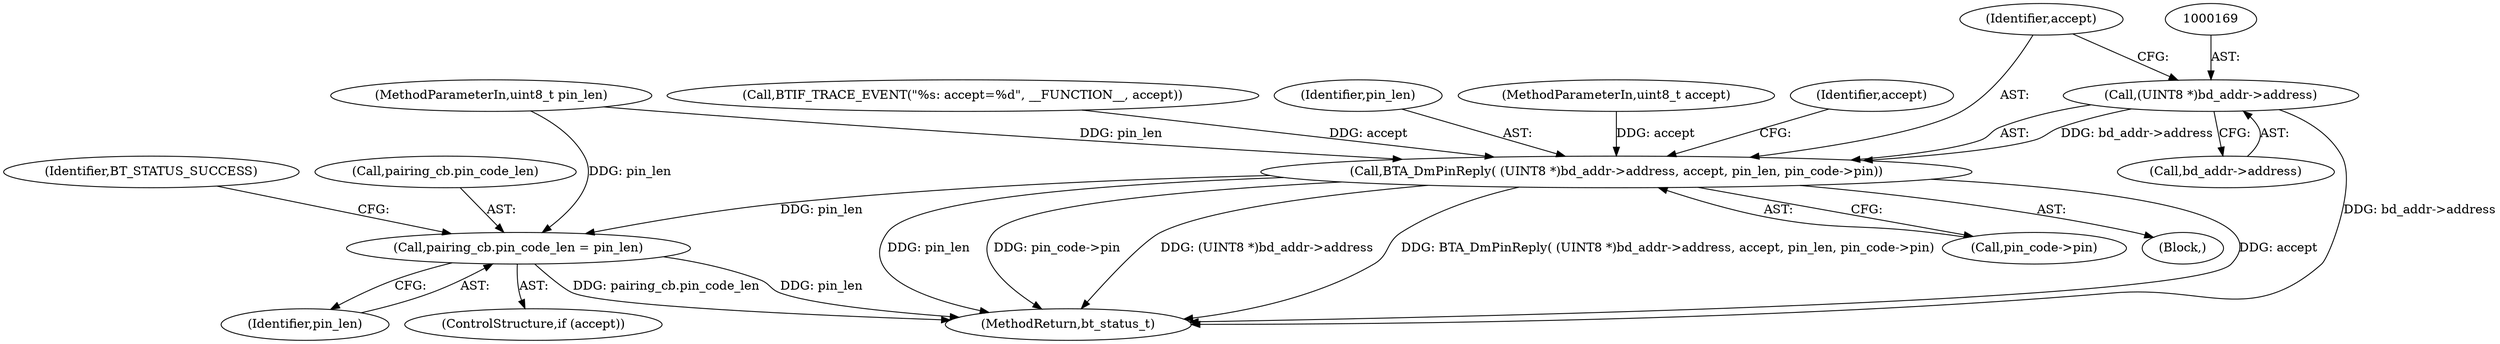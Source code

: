 digraph "0_Android_9b534de2aca5d790c2a1c4d76b545f16137d95dd@pointer" {
"1000168" [label="(Call,(UINT8 *)bd_addr->address)"];
"1000167" [label="(Call,BTA_DmPinReply( (UINT8 *)bd_addr->address, accept, pin_len, pin_code->pin))"];
"1000180" [label="(Call,pairing_cb.pin_code_len = pin_len)"];
"1000103" [label="(MethodParameterIn,uint8_t pin_len)"];
"1000178" [label="(ControlStructure,if (accept))"];
"1000173" [label="(Identifier,accept)"];
"1000180" [label="(Call,pairing_cb.pin_code_len = pin_len)"];
"1000170" [label="(Call,bd_addr->address)"];
"1000166" [label="(Block,)"];
"1000167" [label="(Call,BTA_DmPinReply( (UINT8 *)bd_addr->address, accept, pin_len, pin_code->pin))"];
"1000102" [label="(MethodParameterIn,uint8_t accept)"];
"1000184" [label="(Identifier,pin_len)"];
"1000175" [label="(Call,pin_code->pin)"];
"1000181" [label="(Call,pairing_cb.pin_code_len)"];
"1000187" [label="(MethodReturn,bt_status_t)"];
"1000168" [label="(Call,(UINT8 *)bd_addr->address)"];
"1000179" [label="(Identifier,accept)"];
"1000186" [label="(Identifier,BT_STATUS_SUCCESS)"];
"1000106" [label="(Call,BTIF_TRACE_EVENT(\"%s: accept=%d\", __FUNCTION__, accept))"];
"1000174" [label="(Identifier,pin_len)"];
"1000168" -> "1000167"  [label="AST: "];
"1000168" -> "1000170"  [label="CFG: "];
"1000169" -> "1000168"  [label="AST: "];
"1000170" -> "1000168"  [label="AST: "];
"1000173" -> "1000168"  [label="CFG: "];
"1000168" -> "1000187"  [label="DDG: bd_addr->address"];
"1000168" -> "1000167"  [label="DDG: bd_addr->address"];
"1000167" -> "1000166"  [label="AST: "];
"1000167" -> "1000175"  [label="CFG: "];
"1000173" -> "1000167"  [label="AST: "];
"1000174" -> "1000167"  [label="AST: "];
"1000175" -> "1000167"  [label="AST: "];
"1000179" -> "1000167"  [label="CFG: "];
"1000167" -> "1000187"  [label="DDG: (UINT8 *)bd_addr->address"];
"1000167" -> "1000187"  [label="DDG: BTA_DmPinReply( (UINT8 *)bd_addr->address, accept, pin_len, pin_code->pin)"];
"1000167" -> "1000187"  [label="DDG: accept"];
"1000167" -> "1000187"  [label="DDG: pin_len"];
"1000167" -> "1000187"  [label="DDG: pin_code->pin"];
"1000106" -> "1000167"  [label="DDG: accept"];
"1000102" -> "1000167"  [label="DDG: accept"];
"1000103" -> "1000167"  [label="DDG: pin_len"];
"1000167" -> "1000180"  [label="DDG: pin_len"];
"1000180" -> "1000178"  [label="AST: "];
"1000180" -> "1000184"  [label="CFG: "];
"1000181" -> "1000180"  [label="AST: "];
"1000184" -> "1000180"  [label="AST: "];
"1000186" -> "1000180"  [label="CFG: "];
"1000180" -> "1000187"  [label="DDG: pairing_cb.pin_code_len"];
"1000180" -> "1000187"  [label="DDG: pin_len"];
"1000103" -> "1000180"  [label="DDG: pin_len"];
}

